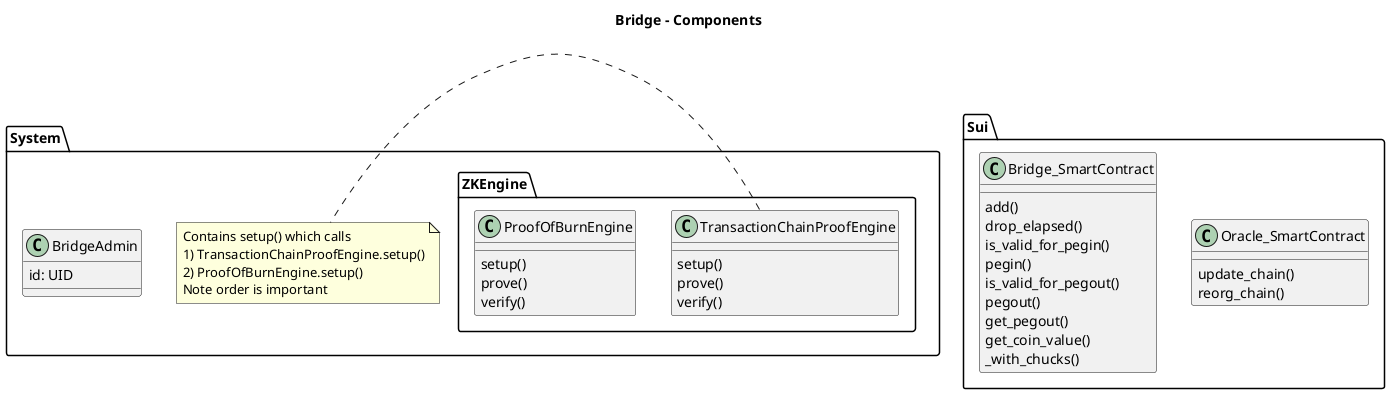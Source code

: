 @startuml
title Bridge - Components


/'
package "System" {
    [BridgeAdmin]
    [ZKEngine]
    [ZKScript package]
    

}

package "Sui" {
    [Oracle Smart Contract]
    [Bridge Smart Contract]

    object Bridge {
        es

    }

}
'/
Package System {


 Package ZKEngine {
 
    Class ProofOfBurnEngine {
        setup()
        prove()
        verify()
    }

    Class TransactionChainProofEngine {
        setup()
        prove()
        verify()
    }

    
 } 
note right 
Contains setup() which calls
1) TransactionChainProofEngine.setup()
2) ProofOfBurnEngine.setup()
Note order is important
end note   
    
    Class BridgeAdmin {
        id: UID

    }
}

Package Sui {
    Class Oracle_SmartContract {
        update_chain()
        reorg_chain()
    }

    Class Bridge_SmartContract {
        add()
        drop_elapsed()
        is_valid_for_pegin()
        pegin()
        is_valid_for_pegout()
        pegout()
        get_pegout()
        get_coin_value()
        _with_chucks()
    }
}


@enduml